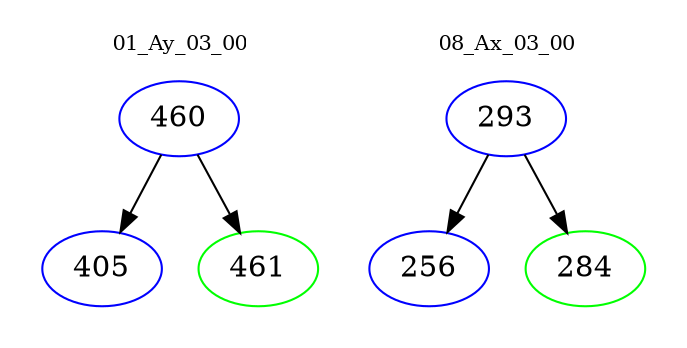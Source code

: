 digraph{
subgraph cluster_0 {
color = white
label = "01_Ay_03_00";
fontsize=10;
T0_460 [label="460", color="blue"]
T0_460 -> T0_405 [color="black"]
T0_405 [label="405", color="blue"]
T0_460 -> T0_461 [color="black"]
T0_461 [label="461", color="green"]
}
subgraph cluster_1 {
color = white
label = "08_Ax_03_00";
fontsize=10;
T1_293 [label="293", color="blue"]
T1_293 -> T1_256 [color="black"]
T1_256 [label="256", color="blue"]
T1_293 -> T1_284 [color="black"]
T1_284 [label="284", color="green"]
}
}
